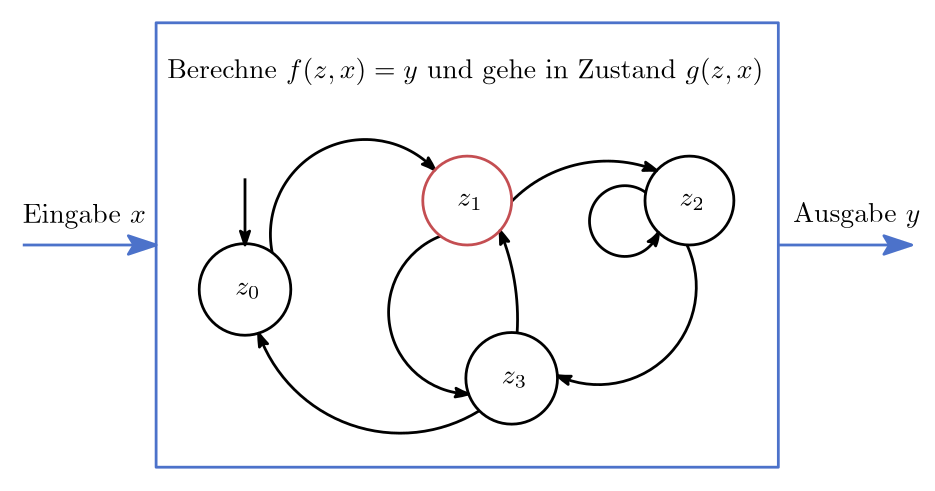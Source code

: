 <?xml version="1.0"?>
<!DOCTYPE ipe SYSTEM "ipe.dtd">
<ipe version="70218" creator="Ipe 7.2.24">
<info created="D:20230215155614" modified="D:20230901233123"/>
<ipestyle name="basic">
<symbol name="arrow/arc(spx)">
<path stroke="sym-stroke" fill="sym-stroke" pen="sym-pen">
0 0 m
-1 0.333 l
-1 -0.333 l
h
</path>
</symbol>
<symbol name="arrow/farc(spx)">
<path stroke="sym-stroke" fill="white" pen="sym-pen">
0 0 m
-1 0.333 l
-1 -0.333 l
h
</path>
</symbol>
<symbol name="arrow/ptarc(spx)">
<path stroke="sym-stroke" fill="sym-stroke" pen="sym-pen">
0 0 m
-1 0.333 l
-0.8 0 l
-1 -0.333 l
h
</path>
</symbol>
<symbol name="arrow/fptarc(spx)">
<path stroke="sym-stroke" fill="white" pen="sym-pen">
0 0 m
-1 0.333 l
-0.8 0 l
-1 -0.333 l
h
</path>
</symbol>
<symbol name="mark/circle(sx)" transformations="translations">
<path fill="sym-stroke">
0.6 0 0 0.6 0 0 e
0.4 0 0 0.4 0 0 e
</path>
</symbol>
<symbol name="mark/disk(sx)" transformations="translations">
<path fill="sym-stroke">
0.6 0 0 0.6 0 0 e
</path>
</symbol>
<symbol name="mark/fdisk(sfx)" transformations="translations">
<group>
<path fill="sym-fill">
0.5 0 0 0.5 0 0 e
</path>
<path fill="sym-stroke" fillrule="eofill">
0.6 0 0 0.6 0 0 e
0.4 0 0 0.4 0 0 e
</path>
</group>
</symbol>
<symbol name="mark/box(sx)" transformations="translations">
<path fill="sym-stroke" fillrule="eofill">
-0.6 -0.6 m
0.6 -0.6 l
0.6 0.6 l
-0.6 0.6 l
h
-0.4 -0.4 m
0.4 -0.4 l
0.4 0.4 l
-0.4 0.4 l
h
</path>
</symbol>
<symbol name="mark/square(sx)" transformations="translations">
<path fill="sym-stroke">
-0.6 -0.6 m
0.6 -0.6 l
0.6 0.6 l
-0.6 0.6 l
h
</path>
</symbol>
<symbol name="mark/fsquare(sfx)" transformations="translations">
<group>
<path fill="sym-fill">
-0.5 -0.5 m
0.5 -0.5 l
0.5 0.5 l
-0.5 0.5 l
h
</path>
<path fill="sym-stroke" fillrule="eofill">
-0.6 -0.6 m
0.6 -0.6 l
0.6 0.6 l
-0.6 0.6 l
h
-0.4 -0.4 m
0.4 -0.4 l
0.4 0.4 l
-0.4 0.4 l
h
</path>
</group>
</symbol>
<symbol name="mark/cross(sx)" transformations="translations">
<group>
<path fill="sym-stroke">
-0.43 -0.57 m
0.57 0.43 l
0.43 0.57 l
-0.57 -0.43 l
h
</path>
<path fill="sym-stroke">
-0.43 0.57 m
0.57 -0.43 l
0.43 -0.57 l
-0.57 0.43 l
h
</path>
</group>
</symbol>
<symbol name="arrow/fnormal(spx)">
<path stroke="sym-stroke" fill="white" pen="sym-pen">
0 0 m
-1 0.333 l
-1 -0.333 l
h
</path>
</symbol>
<symbol name="arrow/pointed(spx)">
<path stroke="sym-stroke" fill="sym-stroke" pen="sym-pen">
0 0 m
-1 0.333 l
-0.8 0 l
-1 -0.333 l
h
</path>
</symbol>
<symbol name="arrow/fpointed(spx)">
<path stroke="sym-stroke" fill="white" pen="sym-pen">
0 0 m
-1 0.333 l
-0.8 0 l
-1 -0.333 l
h
</path>
</symbol>
<symbol name="arrow/linear(spx)">
<path stroke="sym-stroke" pen="sym-pen">
-1 0.333 m
0 0 l
-1 -0.333 l
</path>
</symbol>
<symbol name="arrow/fdouble(spx)">
<path stroke="sym-stroke" fill="white" pen="sym-pen">
0 0 m
-1 0.333 l
-1 -0.333 l
h
-1 0 m
-2 0.333 l
-2 -0.333 l
h
</path>
</symbol>
<symbol name="arrow/double(spx)">
<path stroke="sym-stroke" fill="sym-stroke" pen="sym-pen">
0 0 m
-1 0.333 l
-1 -0.333 l
h
-1 0 m
-2 0.333 l
-2 -0.333 l
h
</path>
</symbol>
<anglesize name="22.5 deg" value="22.5"/>
<anglesize name="30 deg" value="30"/>
<anglesize name="45 deg" value="45"/>
<anglesize name="60 deg" value="60"/>
<anglesize name="90 deg" value="90"/>
<arrowsize name="large" value="10"/>
<arrowsize name="small" value="5"/>
<arrowsize name="tiny" value="3"/>
<color name="blue" value="0 0 1"/>
<color name="brown" value="0.647 0.165 0.165"/>
<color name="darkblue" value="0 0 0.545"/>
<color name="darkcyan" value="0 0.545 0.545"/>
<color name="darkgray" value="0.663"/>
<color name="darkgreen" value="0 0.392 0"/>
<color name="darkmagenta" value="0.545 0 0.545"/>
<color name="darkorange" value="1 0.549 0"/>
<color name="darkred" value="0.545 0 0"/>
<color name="gold" value="1 0.843 0"/>
<color name="gray" value="0.745"/>
<color name="green" value="0 1 0"/>
<color name="lightblue" value="0.678 0.847 0.902"/>
<color name="lightcyan" value="0.878 1 1"/>
<color name="lightgray" value="0.827"/>
<color name="lightgreen" value="0.565 0.933 0.565"/>
<color name="lightyellow" value="1 1 0.878"/>
<color name="navy" value="0 0 0.502"/>
<color name="orange" value="1 0.647 0"/>
<color name="pink" value="1 0.753 0.796"/>
<color name="purple" value="0.627 0.125 0.941"/>
<color name="red" value="1 0 0"/>
<color name="sbblue" value="0.298 0.447 0.79"/>
<color name="sbgreen" value="0.333 0.658 0.407"/>
<color name="sborange" value="0.866 0.517 0.321"/>
<color name="sbpurple" value="0.505 0.447 0.698"/>
<color name="sbred" value="0.768 0.305 0.321"/>
<color name="seagreen" value="0.18 0.545 0.341"/>
<color name="turquoise" value="0.251 0.878 0.816"/>
<color name="verydarkgray" value="0.4"/>
<color name="violet" value="0.933 0.51 0.933"/>
<color name="yellow" value="1 1 0"/>
<dashstyle name="dash dot dotted" value="[4 2 1 2 1 2] 0"/>
<dashstyle name="dash dotted" value="[4 2 1 2] 0"/>
<dashstyle name="dashed" value="[4] 0"/>
<dashstyle name="dotted" value="[1 3] 0"/>
<gridsize name="10 pts (~3.5 mm)" value="10"/>
<gridsize name="14 pts (~5 mm)" value="14"/>
<gridsize name="16 pts (~6 mm)" value="16"/>
<gridsize name="20 pts (~7 mm)" value="20"/>
<gridsize name="28 pts (~10 mm)" value="28"/>
<gridsize name="32 pts (~12 mm)" value="32"/>
<gridsize name="4 pts" value="4"/>
<gridsize name="56 pts (~20 mm)" value="56"/>
<gridsize name="8 pts (~3 mm)" value="8"/>
<opacity name="10%" value="0.1"/>
<opacity name="30%" value="0.3"/>
<opacity name="50%" value="0.5"/>
<opacity name="75%" value="0.75"/>
<pen name="fat" value="1.2"/>
<pen name="heavier" value="0.8"/>
<pen name="ultrafat" value="2"/>
<symbolsize name="large" value="5"/>
<symbolsize name="small" value="2"/>
<symbolsize name="tiny" value="1.1"/>
<textsize name="Huge" value="\Huge"/>
<textsize name="LARGE" value="\LARGE"/>
<textsize name="Large" value="\Large"/>
<textsize name="footnote" value="\footnotesize"/>
<textsize name="huge" value="\huge"/>
<textsize name="large" value="\large"/>
<textsize name="small" value="\small"/>
<textsize name="tiny" value="\tiny"/>
<textstyle name="center" begin="\begin{center}" end="\end{center}"/>
<textstyle name="item" begin="\begin{itemize}\item{}" end="\end{itemize}"/>
<textstyle name="itemize" begin="\begin{itemize}" end="\end{itemize}"/>
<tiling name="falling" angle="-60" step="4" width="1"/>
<tiling name="rising" angle="30" step="4" width="1"/>
</ipestyle>
<page>
<layer name="alpha"/>
<view layers="alpha" active="alpha"/>
<path layer="alpha" fill="white">
24 760 m
24 584 l
360 584 l
360 760 l
h
</path>
<path transformations="rigid" stroke="black" pen="1">
16.4924 0 0 16.4924 112 656 e
</path>
<path transformations="rigid" stroke="black" pen="1">
16.4924 0 0 16.4924 208 624 e
</path>
<path transformations="rigid" stroke="black" pen="1">
16 0 0 16 272 688 e
</path>
<path matrix="1 0 0 1 0 16" transformations="rigid" stroke="sbblue" pen="1" arrow="ptarc/large">
32 656 m
80 656 l
</path>
<path transformations="rigid" stroke="black" pen="1" arrow="ptarc/small">
121.787 669.275 m
34.142 0 0 -34.142 155.293 675.832 180.376 698.995 a
</path>
<path transformations="rigid" stroke="black" pen="1" arrow="ptarc/small">
207.998 687.722 m
48.1084 0 0 -48.1084 242.405 654.099 260.193 698.798 a
</path>
<path transformations="rigid" stroke="black" pen="1" arrow="ptarc/small">
271.091 672.026 m
35.2381 0 0 -35.2381 239.234 656.965 224.464 624.972 a
</path>
<path transformations="rigid" stroke="black" pen="1" arrow="ptarc/small">
182.388 675.209 m
29.443 0 0 29.443 193.142 647.8 192.501 618.364 a
</path>
<path transformations="rigid" stroke="black" pen="1" arrow="ptarc/small">
209.97 640.374 m
83.0126 0 0 83.0126 127.107 645.36 203.781 677.174 a
</path>
<path transformations="rigid" stroke="black" pen="1" arrow="ptarc/small">
196.358 612.318 m
54.2022 0 0 -54.2022 167.917 658.46 116.868 640.242 a
</path>
<path matrix="1 0 0 1 272 16" transformations="rigid" stroke="sbblue" pen="1" arrow="ptarc/large">
32 656 m
80 656 l
</path>
<text matrix="1 0 0 1 0 8" transformations="translations" pos="32 672" stroke="black" type="label" width="44.299" height="6.926" depth="1.93" valign="baseline">Eingabe $x$</text>
<text matrix="1 0 0 1 277.394 8.27977" transformations="translations" pos="32 672" stroke="black" type="label" width="45.701" height="6.926" depth="1.93" valign="baseline">Ausgabe $y$</text>
<path transformations="rigid" stroke="black" pen="1" arrow="ptarc/small">
112 696 m
112 672 l
</path>
<text matrix="1 0 0 1 0.445414 -1.88766" transformations="translations" pos="108 656" stroke="black" type="label" width="9.102" height="4.294" depth="1.49" valign="baseline" style="math">z_0</text>
<text matrix="1 0 0 1 96.4454 -33.8877" transformations="translations" pos="108 656" stroke="black" type="label" width="9.102" height="4.294" depth="1.49" valign="baseline" style="math">z_3</text>
<text matrix="1 0 0 1 80.4454 30.1123" transformations="translations" pos="108 656" stroke="black" type="label" width="9.102" height="4.294" depth="1.49" valign="baseline" style="math">z_1</text>
<text matrix="1 0 0 1 160.445 30.1123" transformations="translations" pos="108 656" stroke="black" type="label" width="9.102" height="4.294" depth="1.49" valign="baseline" style="math">z_2</text>
<path transformations="rigid" stroke="sbred" pen="1">
16 0 0 16 192 688 e
</path>
<path transformations="rigid" stroke="black" pen="1" arrow="ptarc/small">
256.267 690.909 m
12.7396 0 0 12.7396 248.761 680.616 260.832 676.543 a
</path>
<text matrix="1 0 0 1 -12 -8" transformations="translations" pos="96 740" stroke="black" type="label" width="214.613" height="7.473" depth="2.49" valign="baseline">Berechne $f(z,x) = y$ und gehe in Zustand $g(z,x)$</text>
<path stroke="sbblue" pen="1">
80 752 m
80 592 l
304 592 l
304 752 l
h
</path>
</page>
</ipe>
